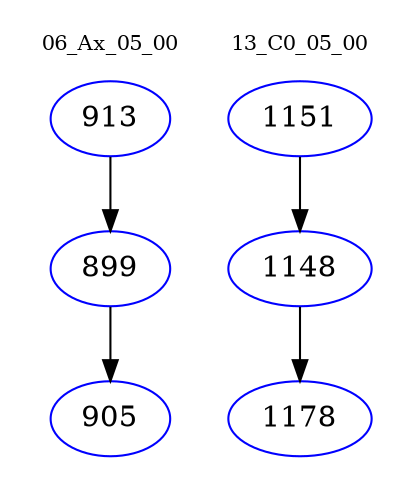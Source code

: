 digraph{
subgraph cluster_0 {
color = white
label = "06_Ax_05_00";
fontsize=10;
T0_913 [label="913", color="blue"]
T0_913 -> T0_899 [color="black"]
T0_899 [label="899", color="blue"]
T0_899 -> T0_905 [color="black"]
T0_905 [label="905", color="blue"]
}
subgraph cluster_1 {
color = white
label = "13_C0_05_00";
fontsize=10;
T1_1151 [label="1151", color="blue"]
T1_1151 -> T1_1148 [color="black"]
T1_1148 [label="1148", color="blue"]
T1_1148 -> T1_1178 [color="black"]
T1_1178 [label="1178", color="blue"]
}
}
